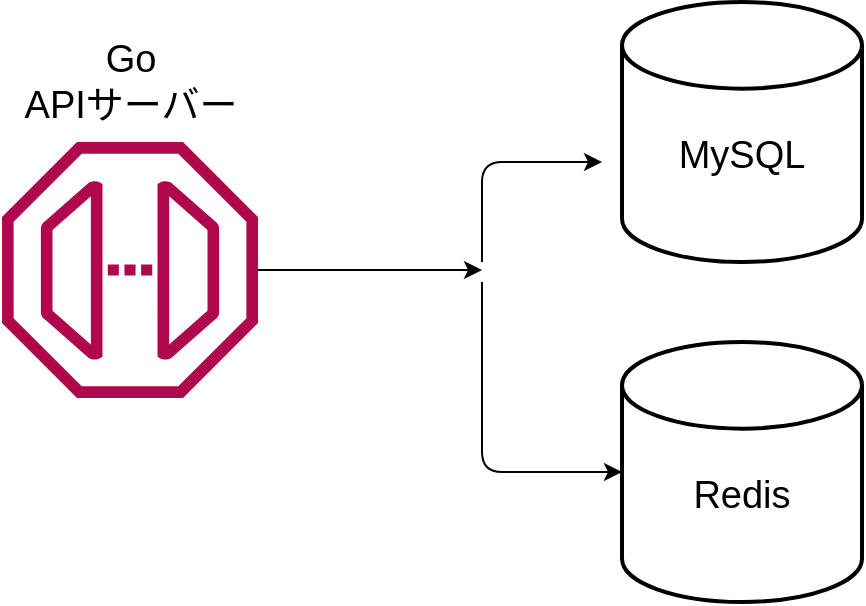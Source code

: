 <mxfile>
    <diagram id="kplmzys_mqPTaXYaMsQ5" name="ページ1">
        <mxGraphModel dx="595" dy="837" grid="1" gridSize="10" guides="1" tooltips="1" connect="1" arrows="1" fold="1" page="1" pageScale="1" pageWidth="827" pageHeight="1169" math="0" shadow="0">
            <root>
                <mxCell id="0"/>
                <mxCell id="1" parent="0"/>
                <mxCell id="7" style="edgeStyle=none;html=1;fontSize=19;" edge="1" parent="1" source="3">
                    <mxGeometry relative="1" as="geometry">
                        <mxPoint x="320" y="304" as="targetPoint"/>
                    </mxGeometry>
                </mxCell>
                <mxCell id="3" value="" style="sketch=0;outlineConnect=0;fontColor=#232F3E;gradientColor=none;fillColor=#B0084D;strokeColor=none;dashed=0;verticalLabelPosition=bottom;verticalAlign=top;align=center;html=1;fontSize=12;fontStyle=0;aspect=fixed;pointerEvents=1;shape=mxgraph.aws4.endpoint;" vertex="1" parent="1">
                    <mxGeometry x="80" y="240" width="128" height="128" as="geometry"/>
                </mxCell>
                <mxCell id="4" value="Go&lt;br style=&quot;font-size: 19px;&quot;&gt;APIサーバー" style="text;html=1;align=center;verticalAlign=middle;resizable=0;points=[];autosize=1;strokeColor=none;fillColor=none;fontSize=19;" vertex="1" parent="1">
                    <mxGeometry x="79" y="180" width="130" height="60" as="geometry"/>
                </mxCell>
                <mxCell id="5" value="&lt;br&gt;MySQL" style="strokeWidth=2;html=1;shape=mxgraph.flowchart.database;whiteSpace=wrap;fontSize=19;align=center;verticalAlign=middle;" vertex="1" parent="1">
                    <mxGeometry x="390" y="170" width="120" height="130" as="geometry"/>
                </mxCell>
                <mxCell id="6" value="&lt;br&gt;Redis" style="strokeWidth=2;html=1;shape=mxgraph.flowchart.database;whiteSpace=wrap;fontSize=19;align=center;verticalAlign=middle;" vertex="1" parent="1">
                    <mxGeometry x="390" y="340" width="120" height="130" as="geometry"/>
                </mxCell>
                <mxCell id="8" value="" style="edgeStyle=none;orthogonalLoop=1;jettySize=auto;html=1;fontSize=19;" edge="1" parent="1">
                    <mxGeometry width="100" relative="1" as="geometry">
                        <mxPoint x="320" y="300" as="sourcePoint"/>
                        <mxPoint x="380" y="250" as="targetPoint"/>
                        <Array as="points">
                            <mxPoint x="320" y="250"/>
                        </Array>
                    </mxGeometry>
                </mxCell>
                <mxCell id="9" value="" style="edgeStyle=none;orthogonalLoop=1;jettySize=auto;html=1;fontSize=19;entryX=0;entryY=0.5;entryDx=0;entryDy=0;entryPerimeter=0;" edge="1" parent="1" target="6">
                    <mxGeometry width="100" relative="1" as="geometry">
                        <mxPoint x="320" y="310" as="sourcePoint"/>
                        <mxPoint x="390" y="260" as="targetPoint"/>
                        <Array as="points">
                            <mxPoint x="320" y="405"/>
                        </Array>
                    </mxGeometry>
                </mxCell>
            </root>
        </mxGraphModel>
    </diagram>
</mxfile>